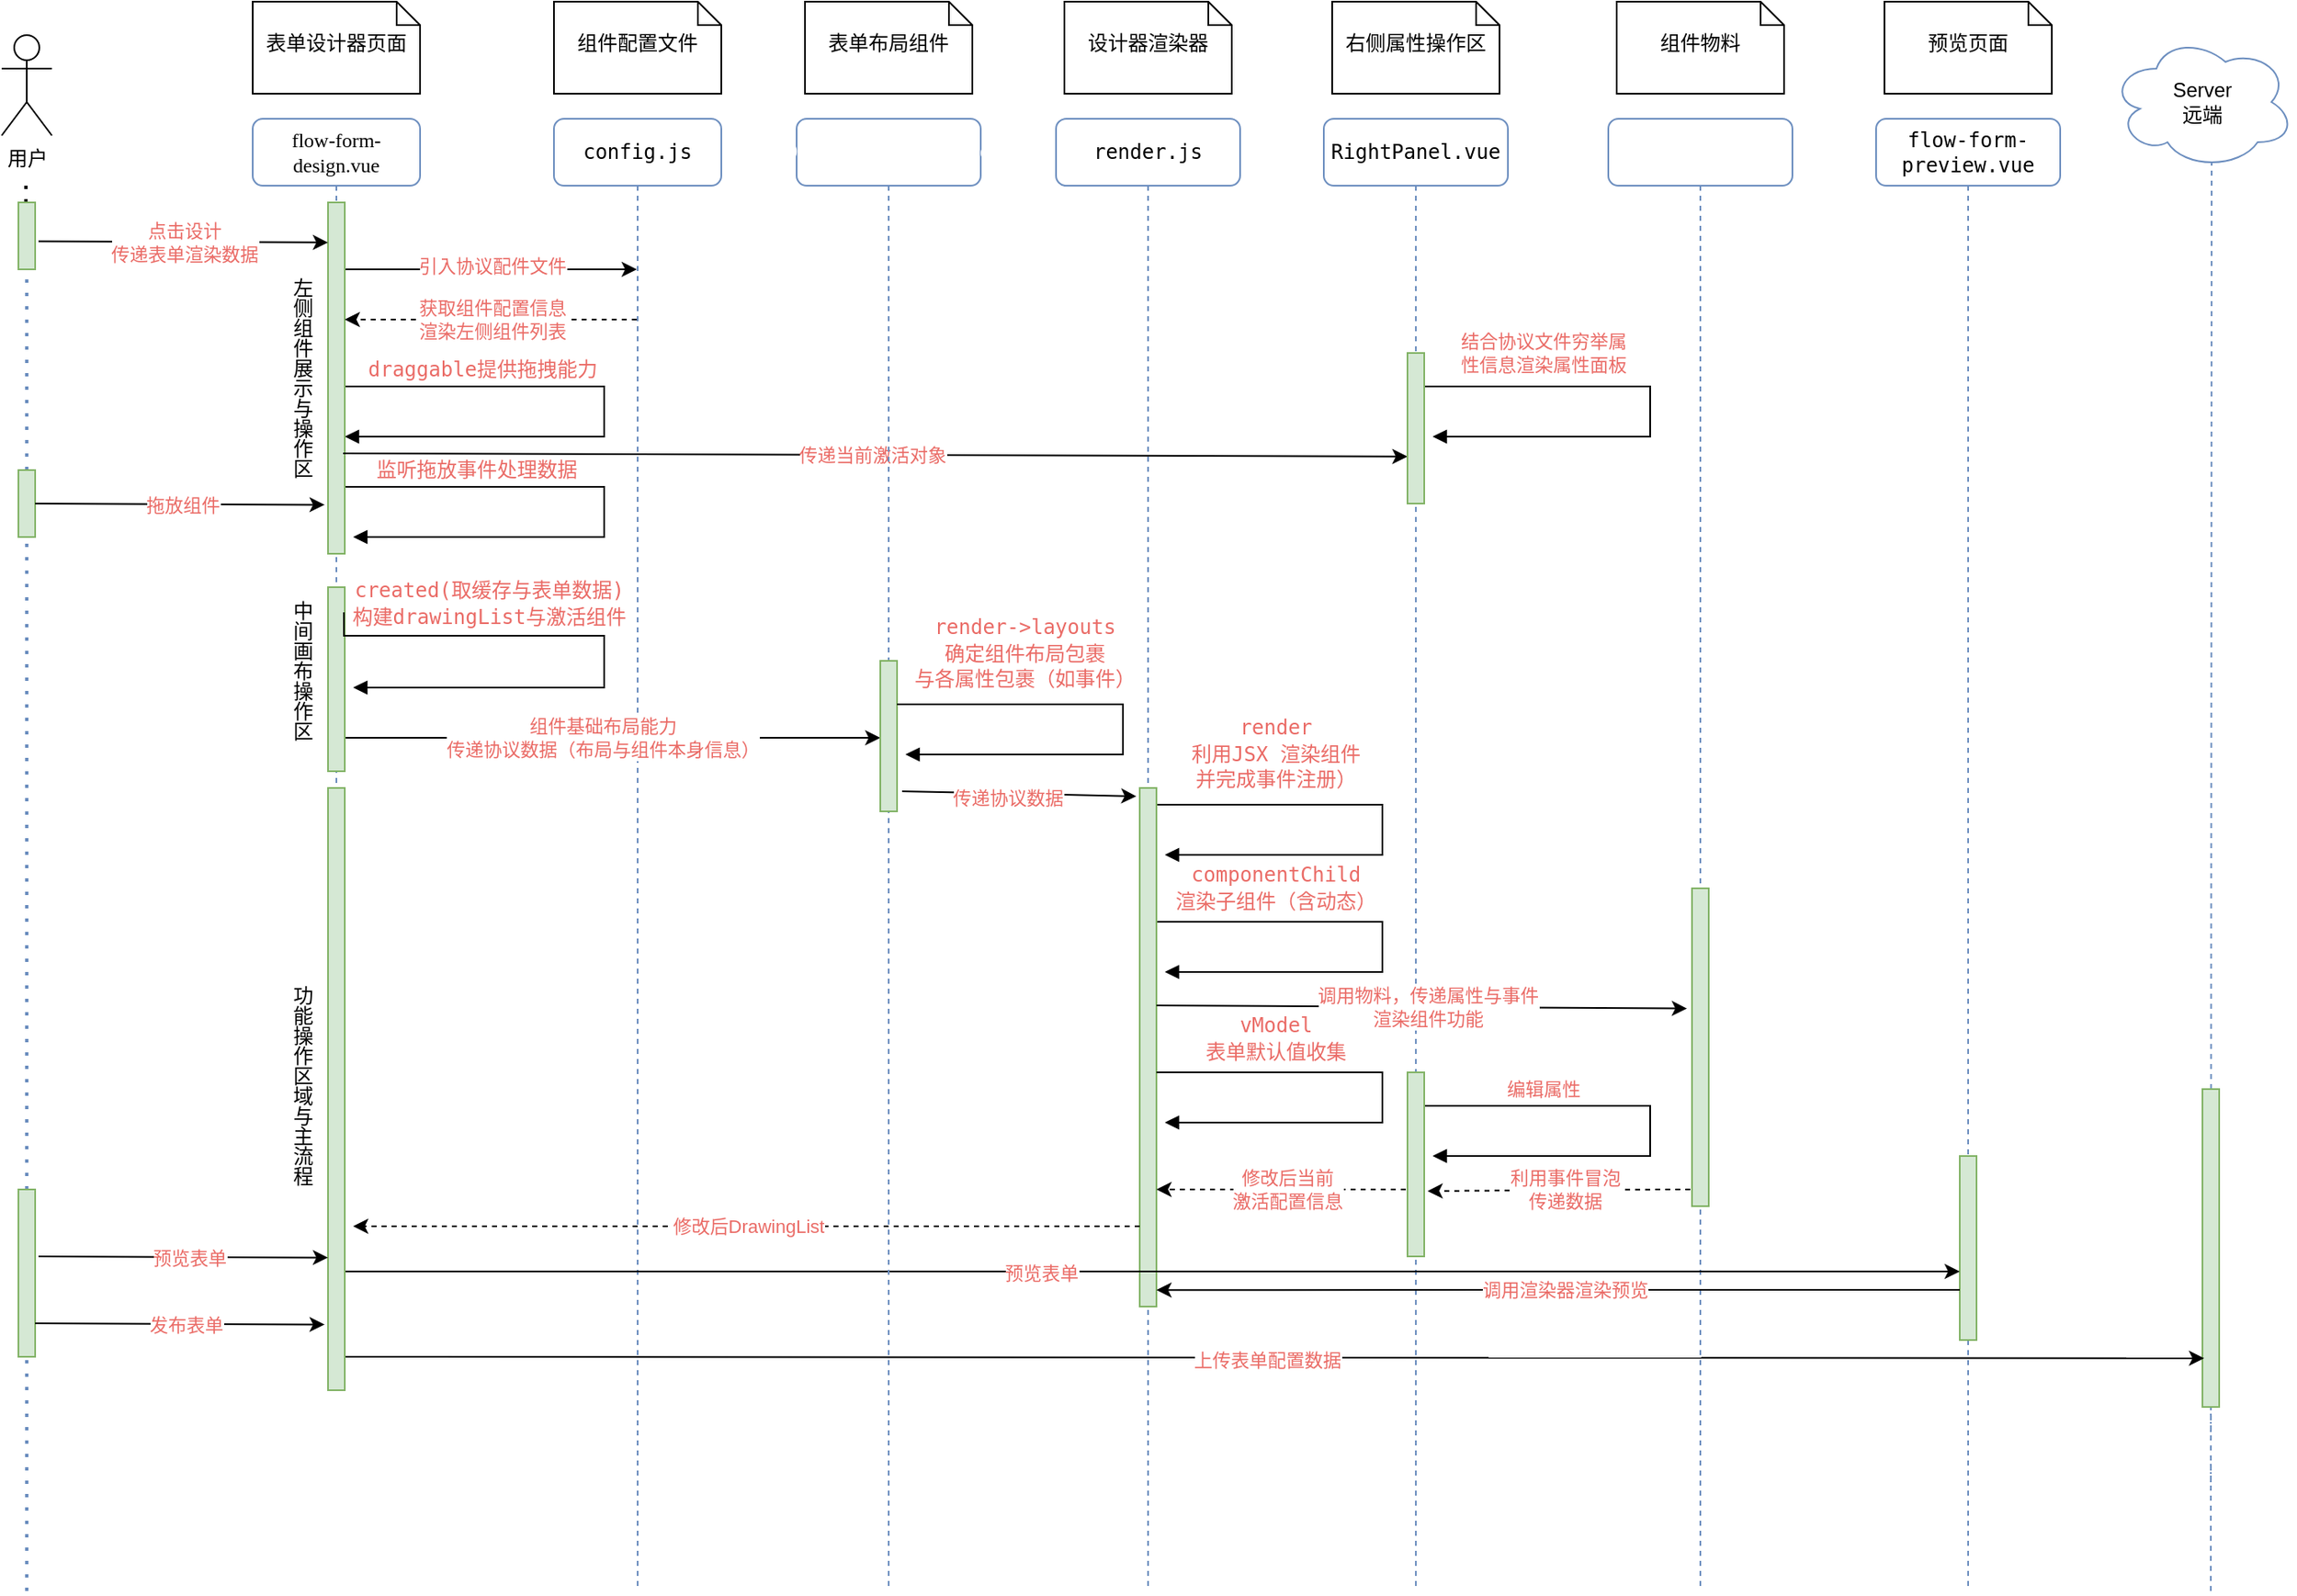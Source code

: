 <mxfile>
    <diagram name="Page-1" id="13e1069c-82ec-6db2-03f1-153e76fe0fe0">
        <mxGraphModel dx="1386" dy="779" grid="1" gridSize="10" guides="1" tooltips="1" connect="1" arrows="1" fold="1" page="1" pageScale="1" pageWidth="1654" pageHeight="1169" background="none" math="0" shadow="0">
            <root>
                <mxCell id="0"/>
                <mxCell id="1" parent="0"/>
                <mxCell id="7baba1c4bc27f4b0-7" value="&lt;div style=&quot;&quot;&gt;&lt;pre style=&quot;font-family: &amp;quot;JetBrains Mono&amp;quot;, monospace; font-size: 9pt;&quot;&gt;config.js&lt;/pre&gt;&lt;/div&gt;" style="shape=umlLifeline;perimeter=lifelinePerimeter;whiteSpace=wrap;html=1;container=1;collapsible=0;recursiveResize=0;outlineConnect=0;rounded=1;shadow=0;comic=0;labelBackgroundColor=none;strokeWidth=1;fontFamily=Verdana;fontSize=12;align=center;fillColor=none;strokeColor=#6c8ebf;" parent="1" vertex="1">
                    <mxGeometry x="370" y="90" width="100" height="880" as="geometry"/>
                </mxCell>
                <mxCell id="tqNOfx7QRfpM2aNYSk3j-16" value="" style="endArrow=classic;html=1;rounded=0;" parent="7baba1c4bc27f4b0-7" target="7baba1c4bc27f4b0-7" edge="1">
                    <mxGeometry relative="1" as="geometry">
                        <mxPoint x="-125" y="90" as="sourcePoint"/>
                        <mxPoint x="49" y="93" as="targetPoint"/>
                    </mxGeometry>
                </mxCell>
                <mxCell id="tqNOfx7QRfpM2aNYSk3j-17" value="Label" style="edgeLabel;resizable=0;html=1;;align=center;verticalAlign=middle;" parent="tqNOfx7QRfpM2aNYSk3j-16" connectable="0" vertex="1">
                    <mxGeometry relative="1" as="geometry"/>
                </mxCell>
                <mxCell id="tqNOfx7QRfpM2aNYSk3j-18" value="引入协议配件文件" style="edgeLabel;html=1;align=center;verticalAlign=middle;resizable=0;points=[];fontColor=#EA6B66;" parent="tqNOfx7QRfpM2aNYSk3j-16" vertex="1" connectable="0">
                    <mxGeometry x="0.014" y="-6" relative="1" as="geometry">
                        <mxPoint x="-1" y="-8" as="offset"/>
                    </mxGeometry>
                </mxCell>
                <mxCell id="tqNOfx7QRfpM2aNYSk3j-58" value="" style="endArrow=classic;html=1;rounded=0;" parent="7baba1c4bc27f4b0-7" edge="1">
                    <mxGeometry relative="1" as="geometry">
                        <mxPoint x="-130" y="370" as="sourcePoint"/>
                        <mxPoint x="195" y="370" as="targetPoint"/>
                    </mxGeometry>
                </mxCell>
                <mxCell id="tqNOfx7QRfpM2aNYSk3j-59" value="Label" style="edgeLabel;resizable=0;html=1;;align=center;verticalAlign=middle;" parent="tqNOfx7QRfpM2aNYSk3j-58" connectable="0" vertex="1">
                    <mxGeometry relative="1" as="geometry"/>
                </mxCell>
                <mxCell id="tqNOfx7QRfpM2aNYSk3j-60" value="Text" style="edgeLabel;html=1;align=center;verticalAlign=middle;resizable=0;points=[];" parent="tqNOfx7QRfpM2aNYSk3j-58" vertex="1" connectable="0">
                    <mxGeometry x="-0.002" y="-1" relative="1" as="geometry">
                        <mxPoint as="offset"/>
                    </mxGeometry>
                </mxCell>
                <mxCell id="tqNOfx7QRfpM2aNYSk3j-61" value="组件基础布局能力&lt;div&gt;传递协议数据（布局与组件本身信息）&lt;/div&gt;" style="edgeLabel;html=1;align=center;verticalAlign=middle;resizable=0;points=[];fontColor=#EA6B66;" parent="tqNOfx7QRfpM2aNYSk3j-58" vertex="1" connectable="0">
                    <mxGeometry x="-0.026" relative="1" as="geometry">
                        <mxPoint as="offset"/>
                    </mxGeometry>
                </mxCell>
                <mxCell id="tqNOfx7QRfpM2aNYSk3j-23" value="&lt;div style=&quot;&quot;&gt;&lt;pre style=&quot;font-family:'JetBrains Mono',monospace;font-size:9.0pt;&quot;&gt;&lt;font color=&quot;#ea6b66&quot;&gt;监听拖放事件处理数据&lt;/font&gt;&lt;/pre&gt;&lt;/div&gt;" style="html=1;align=left;spacingLeft=2;endArrow=block;rounded=0;edgeStyle=orthogonalEdgeStyle;curved=0;rounded=0;fontColor=default;labelBackgroundColor=none;" parent="7baba1c4bc27f4b0-7" edge="1">
                    <mxGeometry x="-0.909" y="10" relative="1" as="geometry">
                        <mxPoint x="-125" y="220" as="sourcePoint"/>
                        <Array as="points">
                            <mxPoint x="30" y="220"/>
                            <mxPoint x="30" y="250"/>
                        </Array>
                        <mxPoint x="-120" y="250" as="targetPoint"/>
                        <mxPoint as="offset"/>
                    </mxGeometry>
                </mxCell>
                <mxCell id="tqNOfx7QRfpM2aNYSk3j-63" value="&lt;div style=&quot;&quot;&gt;&lt;pre style=&quot;font-family:'JetBrains Mono',monospace;font-size:9.0pt;&quot;&gt;&lt;span style=&quot;&quot;&gt;&lt;font color=&quot;#ea6b66&quot;&gt;draggable提供拖拽能力&lt;/font&gt;&lt;/span&gt;&lt;/pre&gt;&lt;/div&gt;" style="html=1;align=left;spacingLeft=2;endArrow=block;rounded=0;edgeStyle=orthogonalEdgeStyle;curved=0;rounded=0;fontColor=default;labelBackgroundColor=none;" parent="7baba1c4bc27f4b0-7" edge="1">
                    <mxGeometry x="-0.913" y="10" relative="1" as="geometry">
                        <mxPoint x="-130" y="160" as="sourcePoint"/>
                        <Array as="points">
                            <mxPoint x="30" y="160"/>
                            <mxPoint x="30" y="190"/>
                        </Array>
                        <mxPoint x="-125" y="190" as="targetPoint"/>
                        <mxPoint as="offset"/>
                    </mxGeometry>
                </mxCell>
                <mxCell id="7baba1c4bc27f4b0-8" value="flow-form-design.vue" style="shape=umlLifeline;perimeter=lifelinePerimeter;whiteSpace=wrap;html=1;container=1;collapsible=0;recursiveResize=0;outlineConnect=0;rounded=1;shadow=0;comic=0;labelBackgroundColor=none;strokeWidth=1;fontFamily=Verdana;fontSize=12;align=center;fillColor=none;strokeColor=#6c8ebf;" parent="1" vertex="1">
                    <mxGeometry x="190" y="90" width="100" height="760" as="geometry"/>
                </mxCell>
                <mxCell id="7baba1c4bc27f4b0-9" value="" style="html=1;points=[];perimeter=orthogonalPerimeter;rounded=0;shadow=0;comic=0;labelBackgroundColor=none;strokeWidth=1;fontFamily=Verdana;fontSize=12;align=center;fillColor=#d5e8d4;strokeColor=#82b366;" parent="7baba1c4bc27f4b0-8" vertex="1">
                    <mxGeometry x="45" y="50" width="10" height="210" as="geometry"/>
                </mxCell>
                <mxCell id="tqNOfx7QRfpM2aNYSk3j-13" value="" style="endArrow=classic;html=1;rounded=0;entryX=0;entryY=0.114;entryDx=0;entryDy=0;entryPerimeter=0;exitX=1.1;exitY=0.34;exitDx=0;exitDy=0;exitPerimeter=0;" parent="7baba1c4bc27f4b0-8" target="7baba1c4bc27f4b0-9" edge="1">
                    <mxGeometry relative="1" as="geometry">
                        <mxPoint x="-128" y="73.27" as="sourcePoint"/>
                        <mxPoint x="45" y="76.73" as="targetPoint"/>
                    </mxGeometry>
                </mxCell>
                <mxCell id="tqNOfx7QRfpM2aNYSk3j-14" value="Label" style="edgeLabel;resizable=0;html=1;;align=center;verticalAlign=middle;" parent="tqNOfx7QRfpM2aNYSk3j-13" connectable="0" vertex="1">
                    <mxGeometry relative="1" as="geometry"/>
                </mxCell>
                <mxCell id="tqNOfx7QRfpM2aNYSk3j-15" value="点击设计&lt;div&gt;传递表单渲染数据&lt;/div&gt;" style="edgeLabel;html=1;align=center;verticalAlign=middle;resizable=0;points=[];fontColor=#EA6B66;" parent="tqNOfx7QRfpM2aNYSk3j-13" vertex="1" connectable="0">
                    <mxGeometry x="0.014" y="-6" relative="1" as="geometry">
                        <mxPoint x="-1" y="-6" as="offset"/>
                    </mxGeometry>
                </mxCell>
                <mxCell id="tqNOfx7QRfpM2aNYSk3j-40" value="左侧组件展示与操作区" style="text;html=1;align=center;verticalAlign=middle;whiteSpace=wrap;rounded=0;textDirection=vertical-rl;" parent="7baba1c4bc27f4b0-8" vertex="1">
                    <mxGeometry x="10" y="85" width="35" height="140" as="geometry"/>
                </mxCell>
                <mxCell id="tqNOfx7QRfpM2aNYSk3j-42" value="" style="html=1;points=[];perimeter=orthogonalPerimeter;rounded=0;shadow=0;comic=0;labelBackgroundColor=none;strokeWidth=1;fontFamily=Verdana;fontSize=12;align=center;fillColor=#d5e8d4;strokeColor=#82b366;" parent="7baba1c4bc27f4b0-8" vertex="1">
                    <mxGeometry x="45" y="280" width="10" height="110" as="geometry"/>
                </mxCell>
                <mxCell id="tqNOfx7QRfpM2aNYSk3j-87" value="" style="html=1;points=[];perimeter=orthogonalPerimeter;rounded=0;shadow=0;comic=0;labelBackgroundColor=none;strokeWidth=1;fontFamily=Verdana;fontSize=12;align=center;fillColor=#d5e8d4;strokeColor=#82b366;" parent="7baba1c4bc27f4b0-8" vertex="1">
                    <mxGeometry x="45" y="400" width="10" height="360" as="geometry"/>
                </mxCell>
                <mxCell id="tqNOfx7QRfpM2aNYSk3j-88" value="中间画布操作区" style="text;html=1;align=center;verticalAlign=middle;whiteSpace=wrap;rounded=0;textDirection=vertical-rl;" parent="7baba1c4bc27f4b0-8" vertex="1">
                    <mxGeometry x="10" y="280" width="35" height="100" as="geometry"/>
                </mxCell>
                <mxCell id="tqNOfx7QRfpM2aNYSk3j-112" value="功能操作区域与主流程" style="text;html=1;align=center;verticalAlign=middle;whiteSpace=wrap;rounded=0;textDirection=vertical-rl;" parent="7baba1c4bc27f4b0-8" vertex="1">
                    <mxGeometry x="10" y="505" width="35" height="145" as="geometry"/>
                </mxCell>
                <mxCell id="tqNOfx7QRfpM2aNYSk3j-84" value="" style="endArrow=classic;html=1;rounded=0;entryX=0;entryY=0.114;entryDx=0;entryDy=0;entryPerimeter=0;exitX=1.1;exitY=0.34;exitDx=0;exitDy=0;exitPerimeter=0;" parent="7baba1c4bc27f4b0-8" edge="1">
                    <mxGeometry relative="1" as="geometry">
                        <mxPoint x="-128" y="680" as="sourcePoint"/>
                        <mxPoint x="45" y="680.73" as="targetPoint"/>
                    </mxGeometry>
                </mxCell>
                <mxCell id="tqNOfx7QRfpM2aNYSk3j-85" value="预览表单" style="edgeLabel;resizable=0;html=1;;align=center;verticalAlign=middle;fontColor=#EA6B66;" parent="tqNOfx7QRfpM2aNYSk3j-84" connectable="0" vertex="1">
                    <mxGeometry relative="1" as="geometry">
                        <mxPoint x="3" as="offset"/>
                    </mxGeometry>
                </mxCell>
                <mxCell id="7baba1c4bc27f4b0-40" value="表单设计器页面" style="shape=note;whiteSpace=wrap;html=1;size=14;verticalAlign=middle;align=center;spacingTop=-6;rounded=0;shadow=0;comic=0;labelBackgroundColor=none;strokeWidth=1;fontFamily=Verdana;fontSize=12" parent="1" vertex="1">
                    <mxGeometry x="190" y="20" width="100" height="55" as="geometry"/>
                </mxCell>
                <mxCell id="7baba1c4bc27f4b0-46" value="组件配置文件" style="shape=note;whiteSpace=wrap;html=1;size=14;verticalAlign=middle;align=center;spacingTop=-6;rounded=0;shadow=0;comic=0;labelBackgroundColor=none;strokeWidth=1;fontFamily=Verdana;fontSize=12" parent="1" vertex="1">
                    <mxGeometry x="370" y="20" width="100" height="55" as="geometry"/>
                </mxCell>
                <mxCell id="tqNOfx7QRfpM2aNYSk3j-2" value="用户" style="shape=umlActor;verticalLabelPosition=bottom;verticalAlign=top;html=1;outlineConnect=0;" parent="1" vertex="1">
                    <mxGeometry x="40" y="40" width="30" height="60" as="geometry"/>
                </mxCell>
                <mxCell id="tqNOfx7QRfpM2aNYSk3j-6" value="" style="endArrow=none;dashed=1;html=1;dashPattern=1 3;strokeWidth=2;rounded=0;" parent="1" source="tqNOfx7QRfpM2aNYSk3j-7" edge="1">
                    <mxGeometry width="50" height="50" relative="1" as="geometry">
                        <mxPoint x="54.5" y="670" as="sourcePoint"/>
                        <mxPoint x="54.5" y="130" as="targetPoint"/>
                    </mxGeometry>
                </mxCell>
                <mxCell id="tqNOfx7QRfpM2aNYSk3j-8" value="" style="endArrow=none;dashed=1;html=1;dashPattern=1 3;strokeWidth=2;rounded=0;fillColor=#dae8fc;strokeColor=#6c8ebf;" parent="1" source="tqNOfx7QRfpM2aNYSk3j-76" target="tqNOfx7QRfpM2aNYSk3j-7" edge="1">
                    <mxGeometry width="50" height="50" relative="1" as="geometry">
                        <mxPoint x="54.5" y="670" as="sourcePoint"/>
                        <mxPoint x="54.5" y="130" as="targetPoint"/>
                    </mxGeometry>
                </mxCell>
                <mxCell id="tqNOfx7QRfpM2aNYSk3j-7" value="" style="html=1;points=[];perimeter=orthogonalPerimeter;rounded=0;shadow=0;comic=0;labelBackgroundColor=none;strokeWidth=1;fontFamily=Verdana;fontSize=12;align=center;fillColor=#d5e8d4;strokeColor=#82b366;" parent="1" vertex="1">
                    <mxGeometry x="50" y="140" width="10" height="40" as="geometry"/>
                </mxCell>
                <mxCell id="tqNOfx7QRfpM2aNYSk3j-21" value="&lt;font color=&quot;#ea6b66&quot;&gt;获取组件配置信息&lt;/font&gt;&lt;div&gt;&lt;font color=&quot;#ea6b66&quot;&gt;渲染左侧组件列表&lt;/font&gt;&lt;/div&gt;" style="endArrow=classic;dashed=1;html=1;rounded=0;endFill=1;" parent="1" source="7baba1c4bc27f4b0-7" target="7baba1c4bc27f4b0-9" edge="1">
                    <mxGeometry x="-0.003" width="160" relative="1" as="geometry">
                        <mxPoint x="410" y="260" as="sourcePoint"/>
                        <mxPoint x="250" y="260" as="targetPoint"/>
                        <Array as="points">
                            <mxPoint x="400" y="210"/>
                        </Array>
                        <mxPoint as="offset"/>
                    </mxGeometry>
                </mxCell>
                <mxCell id="tqNOfx7QRfpM2aNYSk3j-43" value="&lt;div style=&quot;line-height: 30%;&quot;&gt;&lt;pre style=&quot;font-family: &amp;quot;JetBrains Mono&amp;quot;, monospace; font-size: 9pt; line-height: 30%;&quot;&gt;created(取缓存与表单数据)&lt;/pre&gt;&lt;pre style=&quot;font-family: &amp;quot;JetBrains Mono&amp;quot;, monospace; font-size: 9pt; line-height: 30%;&quot;&gt;构建drawingList与激活组件&lt;/pre&gt;&lt;/div&gt;" style="html=1;align=center;spacingLeft=2;endArrow=block;rounded=0;edgeStyle=orthogonalEdgeStyle;curved=0;rounded=0;fontColor=#EA6B66;labelBackgroundColor=none;exitX=0.948;exitY=0.136;exitDx=0;exitDy=0;exitPerimeter=0;" parent="1" source="tqNOfx7QRfpM2aNYSk3j-42" edge="1">
                    <mxGeometry x="-0.432" y="19" relative="1" as="geometry">
                        <mxPoint x="250" y="399" as="sourcePoint"/>
                        <Array as="points">
                            <mxPoint x="400" y="399"/>
                            <mxPoint x="400" y="430"/>
                        </Array>
                        <mxPoint x="250" y="430" as="targetPoint"/>
                        <mxPoint as="offset"/>
                    </mxGeometry>
                </mxCell>
                <mxCell id="tqNOfx7QRfpM2aNYSk3j-68" value="" style="endArrow=classic;html=1;rounded=0;entryX=-0.2;entryY=0.016;entryDx=0;entryDy=0;entryPerimeter=0;" parent="1" target="tqNOfx7QRfpM2aNYSk3j-48" edge="1">
                    <mxGeometry relative="1" as="geometry">
                        <mxPoint x="578" y="492" as="sourcePoint"/>
                        <mxPoint x="710" y="496" as="targetPoint"/>
                    </mxGeometry>
                </mxCell>
                <mxCell id="tqNOfx7QRfpM2aNYSk3j-70" value="T" style="edgeLabel;html=1;align=center;verticalAlign=middle;resizable=0;points=[];" parent="tqNOfx7QRfpM2aNYSk3j-68" vertex="1" connectable="0">
                    <mxGeometry x="-0.127" y="-3" relative="1" as="geometry">
                        <mxPoint as="offset"/>
                    </mxGeometry>
                </mxCell>
                <mxCell id="tqNOfx7QRfpM2aNYSk3j-71" value="传递协议数据" style="edgeLabel;html=1;align=center;verticalAlign=middle;resizable=0;points=[];fontColor=#EA6B66;" parent="tqNOfx7QRfpM2aNYSk3j-68" vertex="1" connectable="0">
                    <mxGeometry x="-0.099" y="-2" relative="1" as="geometry">
                        <mxPoint as="offset"/>
                    </mxGeometry>
                </mxCell>
                <mxCell id="tqNOfx7QRfpM2aNYSk3j-73" value="&lt;div style=&quot;line-height: 30%;&quot;&gt;&lt;pre style=&quot;font-family: &amp;quot;JetBrains Mono&amp;quot;, monospace; font-size: 9pt; line-height: 30%;&quot;&gt;&lt;font color=&quot;#ea6b66&quot;&gt;render&lt;/font&gt;&lt;/pre&gt;&lt;pre style=&quot;font-family: &amp;quot;JetBrains Mono&amp;quot;, monospace; font-size: 9pt; line-height: 30%;&quot;&gt;&lt;font color=&quot;#ea6b66&quot;&gt;利用JSX 渲染组件&lt;/font&gt;&lt;/pre&gt;&lt;pre style=&quot;font-family: &amp;quot;JetBrains Mono&amp;quot;, monospace; font-size: 9pt; line-height: 30%;&quot;&gt;&lt;font color=&quot;#ea6b66&quot;&gt;并完成事件注册）&lt;/font&gt;&lt;/pre&gt;&lt;/div&gt;" style="html=1;align=center;spacingLeft=2;endArrow=block;rounded=0;edgeStyle=orthogonalEdgeStyle;curved=0;rounded=0;fontColor=default;labelBackgroundColor=none;" parent="1" edge="1">
                    <mxGeometry x="-0.525" y="30" relative="1" as="geometry">
                        <mxPoint x="730" y="500" as="sourcePoint"/>
                        <Array as="points">
                            <mxPoint x="865" y="500"/>
                            <mxPoint x="865" y="530"/>
                        </Array>
                        <mxPoint x="735" y="530" as="targetPoint"/>
                        <mxPoint as="offset"/>
                    </mxGeometry>
                </mxCell>
                <mxCell id="tqNOfx7QRfpM2aNYSk3j-74" value="&lt;div style=&quot;line-height: 30%;&quot;&gt;&lt;pre style=&quot;font-family: &amp;quot;JetBrains Mono&amp;quot;, monospace; font-size: 9pt; line-height: 30%;&quot;&gt;&lt;font color=&quot;#ea6b66&quot;&gt;componentChild&lt;/font&gt;&lt;/pre&gt;&lt;pre style=&quot;font-family: &amp;quot;JetBrains Mono&amp;quot;, monospace; font-size: 9pt; line-height: 30%;&quot;&gt;&lt;font color=&quot;#ea6b66&quot;&gt;渲染子组件（含动态）&lt;/font&gt;&lt;/pre&gt;&lt;/div&gt;" style="html=1;align=center;spacingLeft=2;endArrow=block;rounded=0;edgeStyle=orthogonalEdgeStyle;curved=0;rounded=0;fontColor=default;labelBackgroundColor=none;" parent="1" edge="1">
                    <mxGeometry x="-0.525" y="20" relative="1" as="geometry">
                        <mxPoint x="730" y="570" as="sourcePoint"/>
                        <Array as="points">
                            <mxPoint x="865" y="570"/>
                            <mxPoint x="865" y="600"/>
                        </Array>
                        <mxPoint x="735" y="600" as="targetPoint"/>
                        <mxPoint as="offset"/>
                    </mxGeometry>
                </mxCell>
                <mxCell id="tqNOfx7QRfpM2aNYSk3j-77" value="" style="endArrow=none;dashed=1;html=1;dashPattern=1 3;strokeWidth=2;rounded=0;fillColor=#dae8fc;strokeColor=#6c8ebf;" parent="1" target="tqNOfx7QRfpM2aNYSk3j-76" edge="1">
                    <mxGeometry width="50" height="50" relative="1" as="geometry">
                        <mxPoint x="55" y="970" as="sourcePoint"/>
                        <mxPoint x="55" y="180" as="targetPoint"/>
                    </mxGeometry>
                </mxCell>
                <mxCell id="tqNOfx7QRfpM2aNYSk3j-76" value="" style="html=1;points=[];perimeter=orthogonalPerimeter;rounded=0;shadow=0;comic=0;labelBackgroundColor=none;strokeWidth=1;fontFamily=Verdana;fontSize=12;align=center;fillColor=#d5e8d4;strokeColor=#82b366;" parent="1" vertex="1">
                    <mxGeometry x="50" y="300" width="10" height="40" as="geometry"/>
                </mxCell>
                <mxCell id="tqNOfx7QRfpM2aNYSk3j-78" value="" style="endArrow=classic;html=1;rounded=0;entryX=0;entryY=0.114;entryDx=0;entryDy=0;entryPerimeter=0;exitX=1.1;exitY=0.34;exitDx=0;exitDy=0;exitPerimeter=0;" parent="1" edge="1">
                    <mxGeometry relative="1" as="geometry">
                        <mxPoint x="60" y="320" as="sourcePoint"/>
                        <mxPoint x="233" y="320.73" as="targetPoint"/>
                    </mxGeometry>
                </mxCell>
                <mxCell id="tqNOfx7QRfpM2aNYSk3j-79" value="Label" style="edgeLabel;resizable=0;html=1;;align=center;verticalAlign=middle;" parent="tqNOfx7QRfpM2aNYSk3j-78" connectable="0" vertex="1">
                    <mxGeometry relative="1" as="geometry"/>
                </mxCell>
                <mxCell id="tqNOfx7QRfpM2aNYSk3j-82" value="拖放组件" style="edgeLabel;html=1;align=center;verticalAlign=middle;resizable=0;points=[];fontColor=#EA6B66;" parent="tqNOfx7QRfpM2aNYSk3j-78" vertex="1" connectable="0">
                    <mxGeometry x="0.018" y="-3" relative="1" as="geometry">
                        <mxPoint y="-3" as="offset"/>
                    </mxGeometry>
                </mxCell>
                <mxCell id="tqNOfx7QRfpM2aNYSk3j-83" value="" style="html=1;points=[];perimeter=orthogonalPerimeter;rounded=0;shadow=0;comic=0;labelBackgroundColor=none;strokeWidth=1;fontFamily=Verdana;fontSize=12;align=center;fillColor=#d5e8d4;strokeColor=#82b366;" parent="1" vertex="1">
                    <mxGeometry x="50" y="730" width="10" height="100" as="geometry"/>
                </mxCell>
                <mxCell id="tqNOfx7QRfpM2aNYSk3j-90" value="&lt;div style=&quot;&quot;&gt;&lt;pre style=&quot;font-family: &amp;quot;JetBrains Mono&amp;quot;, monospace; font-size: 9pt;&quot;&gt;RightPanel.vue&lt;/pre&gt;&lt;/div&gt;" style="shape=umlLifeline;perimeter=lifelinePerimeter;whiteSpace=wrap;html=1;container=0;collapsible=0;recursiveResize=0;outlineConnect=0;rounded=1;shadow=0;comic=0;labelBackgroundColor=none;strokeWidth=1;fontFamily=Verdana;fontSize=12;align=center;fillColor=none;strokeColor=#6c8ebf;" parent="1" vertex="1">
                    <mxGeometry x="830" y="90" width="110" height="880" as="geometry"/>
                </mxCell>
                <mxCell id="tqNOfx7QRfpM2aNYSk3j-92" value="右侧属性操作区" style="shape=note;whiteSpace=wrap;html=1;size=14;verticalAlign=middle;align=center;spacingTop=-6;rounded=0;shadow=0;comic=0;labelBackgroundColor=none;strokeWidth=1;fontFamily=Verdana;fontSize=12" parent="1" vertex="1">
                    <mxGeometry x="835" y="20" width="100" height="55" as="geometry"/>
                </mxCell>
                <mxCell id="tqNOfx7QRfpM2aNYSk3j-98" value="" style="endArrow=classic;html=1;rounded=0;entryX=0;entryY=0.652;entryDx=0;entryDy=0;entryPerimeter=0;exitX=0.9;exitY=0.714;exitDx=0;exitDy=0;exitPerimeter=0;" parent="1" source="7baba1c4bc27f4b0-9" edge="1">
                    <mxGeometry relative="1" as="geometry">
                        <mxPoint x="250" y="290" as="sourcePoint"/>
                        <mxPoint x="880" y="291.92" as="targetPoint"/>
                    </mxGeometry>
                </mxCell>
                <mxCell id="tqNOfx7QRfpM2aNYSk3j-99" value="Label" style="edgeLabel;resizable=0;html=1;;align=center;verticalAlign=middle;" parent="tqNOfx7QRfpM2aNYSk3j-98" connectable="0" vertex="1">
                    <mxGeometry relative="1" as="geometry"/>
                </mxCell>
                <mxCell id="tqNOfx7QRfpM2aNYSk3j-103" value="传递当前激活对象" style="edgeLabel;html=1;align=center;verticalAlign=middle;resizable=0;points=[];fontColor=#EA6B66;" parent="tqNOfx7QRfpM2aNYSk3j-98" vertex="1" connectable="0">
                    <mxGeometry x="-0.001" y="-4" relative="1" as="geometry">
                        <mxPoint x="-2" y="-4" as="offset"/>
                    </mxGeometry>
                </mxCell>
                <mxCell id="tqNOfx7QRfpM2aNYSk3j-104" value="&lt;font color=&quot;#ea6b66&quot;&gt;结合协议文件穷举属&lt;/font&gt;&lt;div&gt;&lt;font color=&quot;#ea6b66&quot;&gt;性信息渲染属性面板&lt;/font&gt;&lt;/div&gt;" style="html=1;align=center;spacingLeft=2;endArrow=block;rounded=0;edgeStyle=orthogonalEdgeStyle;curved=0;rounded=0;fontColor=default;labelBackgroundColor=none;" parent="1" edge="1">
                    <mxGeometry x="-0.525" y="20" relative="1" as="geometry">
                        <mxPoint x="890" y="250" as="sourcePoint"/>
                        <Array as="points">
                            <mxPoint x="1025" y="250"/>
                            <mxPoint x="1025" y="280"/>
                        </Array>
                        <mxPoint x="895" y="280" as="targetPoint"/>
                        <mxPoint as="offset"/>
                    </mxGeometry>
                </mxCell>
                <mxCell id="tqNOfx7QRfpM2aNYSk3j-47" value="&lt;div style=&quot;&quot;&gt;&lt;pre style=&quot;font-family: &amp;quot;JetBrains Mono&amp;quot;, monospace; font-size: 9pt;&quot;&gt;render.js&lt;/pre&gt;&lt;/div&gt;" style="shape=umlLifeline;perimeter=lifelinePerimeter;whiteSpace=wrap;html=1;container=0;collapsible=0;recursiveResize=0;outlineConnect=0;rounded=1;shadow=0;comic=0;labelBackgroundColor=none;strokeWidth=1;fontFamily=Verdana;fontSize=12;align=center;fillColor=none;strokeColor=#6c8ebf;" parent="1" vertex="1">
                    <mxGeometry x="670" y="90" width="110" height="880" as="geometry"/>
                </mxCell>
                <mxCell id="tqNOfx7QRfpM2aNYSk3j-49" value="设计器渲染器" style="shape=note;whiteSpace=wrap;html=1;size=14;verticalAlign=middle;align=center;spacingTop=-6;rounded=0;shadow=0;comic=0;labelBackgroundColor=none;strokeWidth=1;fontFamily=Verdana;fontSize=12" parent="1" vertex="1">
                    <mxGeometry x="675" y="20" width="100" height="55" as="geometry"/>
                </mxCell>
                <mxCell id="tqNOfx7QRfpM2aNYSk3j-48" value="" style="html=1;points=[];perimeter=orthogonalPerimeter;rounded=0;shadow=0;comic=0;labelBackgroundColor=none;strokeWidth=1;fontFamily=Verdana;fontSize=12;align=center;fillColor=#d5e8d4;strokeColor=#82b366;" parent="1" vertex="1">
                    <mxGeometry x="720" y="490" width="10" height="310" as="geometry"/>
                </mxCell>
                <mxCell id="tqNOfx7QRfpM2aNYSk3j-109" value="&lt;font color=&quot;#ea6b66&quot;&gt;编辑属性&lt;/font&gt;" style="html=1;align=center;spacingLeft=2;endArrow=block;rounded=0;edgeStyle=orthogonalEdgeStyle;curved=0;rounded=0;fontColor=default;labelBackgroundColor=none;" parent="1" edge="1">
                    <mxGeometry x="-0.525" y="10" relative="1" as="geometry">
                        <mxPoint x="890" y="680" as="sourcePoint"/>
                        <Array as="points">
                            <mxPoint x="1025" y="680"/>
                            <mxPoint x="1025" y="710"/>
                        </Array>
                        <mxPoint x="895" y="710" as="targetPoint"/>
                        <mxPoint as="offset"/>
                    </mxGeometry>
                </mxCell>
                <mxCell id="tqNOfx7QRfpM2aNYSk3j-111" value="修改后DrawingList" style="endArrow=classic;dashed=1;html=1;rounded=0;endFill=1;fontColor=#EA6B66;" parent="1" edge="1">
                    <mxGeometry x="-0.003" width="160" relative="1" as="geometry">
                        <mxPoint x="720" y="752" as="sourcePoint"/>
                        <mxPoint x="250" y="752" as="targetPoint"/>
                        <Array as="points">
                            <mxPoint x="700" y="752"/>
                        </Array>
                        <mxPoint as="offset"/>
                    </mxGeometry>
                </mxCell>
                <mxCell id="tqNOfx7QRfpM2aNYSk3j-113" value="&lt;div style=&quot;&quot;&gt;&lt;pre style=&quot;font-family: &amp;quot;JetBrains Mono&amp;quot;, monospace; font-size: 9pt;&quot;&gt;&lt;font color=&quot;#ffffff&quot;&gt;FrormExt目录&lt;/font&gt;&lt;/pre&gt;&lt;/div&gt;" style="shape=umlLifeline;perimeter=lifelinePerimeter;whiteSpace=wrap;html=1;container=1;collapsible=0;recursiveResize=0;outlineConnect=0;rounded=1;shadow=0;comic=0;labelBackgroundColor=none;strokeWidth=1;fontFamily=Verdana;fontSize=12;align=center;fillColor=none;strokeColor=#6c8ebf;fontColor=#EA6B66;" parent="1" vertex="1">
                    <mxGeometry x="1000" y="90" width="110" height="880" as="geometry"/>
                </mxCell>
                <mxCell id="tqNOfx7QRfpM2aNYSk3j-116" value="&lt;font color=&quot;#ea6b66&quot;&gt;利用事件冒泡&lt;/font&gt;&lt;div&gt;&lt;font color=&quot;#ea6b66&quot;&gt;传递数据&lt;/font&gt;&lt;/div&gt;" style="endArrow=classic;dashed=1;html=1;rounded=0;endFill=1;entryX=1.2;entryY=0.645;entryDx=0;entryDy=0;entryPerimeter=0;" parent="tqNOfx7QRfpM2aNYSk3j-113" target="tqNOfx7QRfpM2aNYSk3j-108" edge="1">
                    <mxGeometry x="-0.006" width="160" relative="1" as="geometry">
                        <mxPoint x="55" y="640" as="sourcePoint"/>
                        <mxPoint x="-120" y="640" as="targetPoint"/>
                        <Array as="points">
                            <mxPoint x="35" y="640"/>
                        </Array>
                        <mxPoint as="offset"/>
                    </mxGeometry>
                </mxCell>
                <mxCell id="tqNOfx7QRfpM2aNYSk3j-117" value="" style="html=1;points=[];perimeter=orthogonalPerimeter;rounded=0;shadow=0;comic=0;labelBackgroundColor=none;strokeWidth=1;fontFamily=Verdana;fontSize=12;align=center;fillColor=#d5e8d4;strokeColor=#82b366;" parent="tqNOfx7QRfpM2aNYSk3j-113" vertex="1">
                    <mxGeometry x="50" y="460" width="10" height="190" as="geometry"/>
                </mxCell>
                <mxCell id="tqNOfx7QRfpM2aNYSk3j-118" value="组件物料" style="shape=note;whiteSpace=wrap;html=1;size=14;verticalAlign=middle;align=center;spacingTop=-6;rounded=0;shadow=0;comic=0;labelBackgroundColor=none;strokeWidth=1;fontFamily=Verdana;fontSize=12" parent="1" vertex="1">
                    <mxGeometry x="1005" y="20" width="100" height="55" as="geometry"/>
                </mxCell>
                <mxCell id="tqNOfx7QRfpM2aNYSk3j-93" value="" style="html=1;points=[];perimeter=orthogonalPerimeter;rounded=0;shadow=0;comic=0;labelBackgroundColor=none;strokeWidth=1;fontFamily=Verdana;fontSize=12;align=center;fillColor=#d5e8d4;strokeColor=#82b366;" parent="1" vertex="1">
                    <mxGeometry x="880" y="230" width="10" height="90" as="geometry"/>
                </mxCell>
                <mxCell id="tqNOfx7QRfpM2aNYSk3j-107" value="&lt;font color=&quot;#ea6b66&quot;&gt;修改后当前&lt;/font&gt;&lt;div&gt;&lt;font color=&quot;#ea6b66&quot;&gt;激活配置信息&lt;/font&gt;&lt;/div&gt;" style="endArrow=classic;dashed=1;html=1;rounded=0;endFill=1;entryX=1;entryY=0.774;entryDx=0;entryDy=0;entryPerimeter=0;" parent="1" target="tqNOfx7QRfpM2aNYSk3j-48" edge="1">
                    <mxGeometry x="-0.003" width="160" relative="1" as="geometry">
                        <mxPoint x="885" y="730" as="sourcePoint"/>
                        <mxPoint x="710" y="730" as="targetPoint"/>
                        <Array as="points">
                            <mxPoint x="865" y="730"/>
                        </Array>
                        <mxPoint as="offset"/>
                    </mxGeometry>
                </mxCell>
                <mxCell id="tqNOfx7QRfpM2aNYSk3j-108" value="" style="html=1;points=[];perimeter=orthogonalPerimeter;rounded=0;shadow=0;comic=0;labelBackgroundColor=none;strokeWidth=1;fontFamily=Verdana;fontSize=12;align=center;fillColor=#d5e8d4;strokeColor=#82b366;" parent="1" vertex="1">
                    <mxGeometry x="880" y="660" width="10" height="110" as="geometry"/>
                </mxCell>
                <mxCell id="tqNOfx7QRfpM2aNYSk3j-75" value="&lt;div style=&quot;line-height: 30%;&quot;&gt;&lt;pre style=&quot;font-family: &amp;quot;JetBrains Mono&amp;quot;, monospace; font-size: 9pt; line-height: 30%;&quot;&gt;&lt;font color=&quot;#ea6b66&quot;&gt;vModel&lt;/font&gt;&lt;/pre&gt;&lt;pre style=&quot;font-family: &amp;quot;JetBrains Mono&amp;quot;, monospace; font-size: 9pt; line-height: 30%;&quot;&gt;&lt;font color=&quot;#ea6b66&quot;&gt;表单默认值收集&lt;/font&gt;&lt;/pre&gt;&lt;/div&gt;" style="html=1;align=center;spacingLeft=2;endArrow=block;rounded=0;edgeStyle=orthogonalEdgeStyle;curved=0;rounded=0;fontColor=default;labelBackgroundColor=none;" parent="1" edge="1">
                    <mxGeometry x="-0.525" y="20" relative="1" as="geometry">
                        <mxPoint x="730" y="660" as="sourcePoint"/>
                        <Array as="points">
                            <mxPoint x="865" y="660"/>
                            <mxPoint x="865" y="690"/>
                        </Array>
                        <mxPoint x="735" y="690" as="targetPoint"/>
                        <mxPoint as="offset"/>
                    </mxGeometry>
                </mxCell>
                <mxCell id="tqNOfx7QRfpM2aNYSk3j-120" value="" style="endArrow=classic;html=1;rounded=0;exitX=1.1;exitY=0.34;exitDx=0;exitDy=0;exitPerimeter=0;entryX=-0.3;entryY=0.378;entryDx=0;entryDy=0;entryPerimeter=0;" parent="1" target="tqNOfx7QRfpM2aNYSk3j-117" edge="1">
                    <mxGeometry relative="1" as="geometry">
                        <mxPoint x="730" y="620" as="sourcePoint"/>
                        <mxPoint x="1040" y="620" as="targetPoint"/>
                    </mxGeometry>
                </mxCell>
                <mxCell id="tqNOfx7QRfpM2aNYSk3j-121" value="Label" style="edgeLabel;resizable=0;html=1;;align=center;verticalAlign=middle;" parent="tqNOfx7QRfpM2aNYSk3j-120" connectable="0" vertex="1">
                    <mxGeometry relative="1" as="geometry"/>
                </mxCell>
                <mxCell id="tqNOfx7QRfpM2aNYSk3j-122" value="调用物料，传递属性与事件&lt;div&gt;渲染组件功能&lt;/div&gt;" style="edgeLabel;html=1;align=center;verticalAlign=middle;resizable=0;points=[];fontColor=#EA6B66;" parent="tqNOfx7QRfpM2aNYSk3j-120" vertex="1" connectable="0">
                    <mxGeometry x="0.018" y="-3" relative="1" as="geometry">
                        <mxPoint y="-3" as="offset"/>
                    </mxGeometry>
                </mxCell>
                <mxCell id="tqNOfx7QRfpM2aNYSk3j-130" value="Server&lt;div&gt;远端&lt;/div&gt;" style="ellipse;shape=cloud;whiteSpace=wrap;html=1;fillColor=none;strokeColor=#6c8ebf;" parent="1" vertex="1">
                    <mxGeometry x="1300" y="40" width="110" height="80" as="geometry"/>
                </mxCell>
                <mxCell id="tqNOfx7QRfpM2aNYSk3j-131" value="&lt;div style=&quot;line-height: 20%;&quot;&gt;&lt;pre style=&quot;font-family: &amp;quot;JetBrains Mono&amp;quot;, monospace; font-size: 9pt; line-height: 20%;&quot;&gt;flow-form-&lt;/pre&gt;&lt;pre style=&quot;font-family: &amp;quot;JetBrains Mono&amp;quot;, monospace; font-size: 9pt; line-height: 20%;&quot;&gt;preview.vue&lt;/pre&gt;&lt;/div&gt;" style="shape=umlLifeline;perimeter=lifelinePerimeter;whiteSpace=wrap;html=1;container=0;collapsible=0;recursiveResize=0;outlineConnect=0;rounded=1;shadow=0;comic=0;labelBackgroundColor=none;strokeWidth=1;fontFamily=Verdana;fontSize=12;align=center;fillColor=none;strokeColor=#6c8ebf;" parent="1" vertex="1">
                    <mxGeometry x="1160" y="90" width="110" height="880" as="geometry"/>
                </mxCell>
                <mxCell id="tqNOfx7QRfpM2aNYSk3j-134" value="预览页面" style="shape=note;whiteSpace=wrap;html=1;size=14;verticalAlign=middle;align=center;spacingTop=-6;rounded=0;shadow=0;comic=0;labelBackgroundColor=none;strokeWidth=1;fontFamily=Verdana;fontSize=12" parent="1" vertex="1">
                    <mxGeometry x="1165" y="20" width="100" height="55" as="geometry"/>
                </mxCell>
                <mxCell id="tqNOfx7QRfpM2aNYSk3j-133" value="" style="html=1;points=[];perimeter=orthogonalPerimeter;rounded=0;shadow=0;comic=0;labelBackgroundColor=none;strokeWidth=1;fontFamily=Verdana;fontSize=12;align=center;fillColor=#d5e8d4;strokeColor=#82b366;" parent="1" vertex="1">
                    <mxGeometry x="1210" y="710" width="10" height="110" as="geometry"/>
                </mxCell>
                <mxCell id="tqNOfx7QRfpM2aNYSk3j-138" value="" style="endArrow=none;dashed=1;html=1;strokeWidth=1;rounded=0;fillColor=#dae8fc;strokeColor=#6c8ebf;entryX=0.55;entryY=0.95;entryDx=0;entryDy=0;entryPerimeter=0;" parent="1" target="tqNOfx7QRfpM2aNYSk3j-130" edge="1">
                    <mxGeometry width="50" height="50" relative="1" as="geometry">
                        <mxPoint x="1360" y="970" as="sourcePoint"/>
                        <mxPoint x="1360" y="140" as="targetPoint"/>
                        <Array as="points"/>
                    </mxGeometry>
                </mxCell>
                <mxCell id="tqNOfx7QRfpM2aNYSk3j-140" value="" style="endArrow=classic;html=1;rounded=0;entryX=0;entryY=0.652;entryDx=0;entryDy=0;entryPerimeter=0;" parent="1" edge="1">
                    <mxGeometry relative="1" as="geometry">
                        <mxPoint x="1210" y="790" as="sourcePoint"/>
                        <mxPoint x="730" y="790.08" as="targetPoint"/>
                    </mxGeometry>
                </mxCell>
                <mxCell id="tqNOfx7QRfpM2aNYSk3j-141" value="Label" style="edgeLabel;resizable=0;html=1;;align=center;verticalAlign=middle;" parent="tqNOfx7QRfpM2aNYSk3j-140" connectable="0" vertex="1">
                    <mxGeometry relative="1" as="geometry"/>
                </mxCell>
                <mxCell id="tqNOfx7QRfpM2aNYSk3j-145" value="调用渲染器渲染预览" style="edgeLabel;html=1;align=center;verticalAlign=middle;resizable=0;points=[];fontColor=#EA6B66;" parent="tqNOfx7QRfpM2aNYSk3j-140" vertex="1" connectable="0">
                    <mxGeometry x="-0.017" y="3" relative="1" as="geometry">
                        <mxPoint y="-3" as="offset"/>
                    </mxGeometry>
                </mxCell>
                <mxCell id="tqNOfx7QRfpM2aNYSk3j-146" value="" style="endArrow=none;dashed=1;html=1;strokeWidth=1;rounded=0;dashPattern=1 4;fillColor=#dae8fc;strokeColor=#6c8ebf;" parent="1" target="tqNOfx7QRfpM2aNYSk3j-136" edge="1">
                    <mxGeometry width="50" height="50" relative="1" as="geometry">
                        <mxPoint x="1360" y="910" as="sourcePoint"/>
                        <mxPoint x="1360" y="140" as="targetPoint"/>
                        <Array as="points">
                            <mxPoint x="1360" y="700"/>
                        </Array>
                    </mxGeometry>
                </mxCell>
                <mxCell id="tqNOfx7QRfpM2aNYSk3j-136" value="" style="html=1;points=[];perimeter=orthogonalPerimeter;rounded=0;shadow=0;comic=0;labelBackgroundColor=none;strokeWidth=1;fontFamily=Verdana;fontSize=12;align=center;fillColor=#d5e8d4;strokeColor=#82b366;" parent="1" vertex="1">
                    <mxGeometry x="1355" y="670" width="10" height="190" as="geometry"/>
                </mxCell>
                <mxCell id="tqNOfx7QRfpM2aNYSk3j-148" value="" style="endArrow=classic;html=1;rounded=0;" parent="1" edge="1">
                    <mxGeometry relative="1" as="geometry">
                        <mxPoint x="245.5" y="779" as="sourcePoint"/>
                        <mxPoint x="1210" y="779" as="targetPoint"/>
                    </mxGeometry>
                </mxCell>
                <mxCell id="tqNOfx7QRfpM2aNYSk3j-149" value="预览表单" style="edgeLabel;resizable=0;html=1;;align=center;verticalAlign=middle;fontColor=#EA6B66;" parent="tqNOfx7QRfpM2aNYSk3j-148" connectable="0" vertex="1">
                    <mxGeometry relative="1" as="geometry">
                        <mxPoint x="-67" y="1" as="offset"/>
                    </mxGeometry>
                </mxCell>
                <mxCell id="tqNOfx7QRfpM2aNYSk3j-154" value="" style="endArrow=classic;html=1;rounded=0;entryX=0;entryY=0.114;entryDx=0;entryDy=0;entryPerimeter=0;exitX=1.1;exitY=0.34;exitDx=0;exitDy=0;exitPerimeter=0;" parent="1" edge="1">
                    <mxGeometry relative="1" as="geometry">
                        <mxPoint x="60" y="810" as="sourcePoint"/>
                        <mxPoint x="233" y="810.73" as="targetPoint"/>
                    </mxGeometry>
                </mxCell>
                <mxCell id="tqNOfx7QRfpM2aNYSk3j-155" value="Label" style="edgeLabel;resizable=0;html=1;;align=center;verticalAlign=middle;" parent="tqNOfx7QRfpM2aNYSk3j-154" connectable="0" vertex="1">
                    <mxGeometry relative="1" as="geometry"/>
                </mxCell>
                <mxCell id="tqNOfx7QRfpM2aNYSk3j-157" value="发布表单" style="edgeLabel;html=1;align=center;verticalAlign=middle;resizable=0;points=[];fontColor=#EA6B66;" parent="tqNOfx7QRfpM2aNYSk3j-154" vertex="1" connectable="0">
                    <mxGeometry x="-0.006" y="-2" relative="1" as="geometry">
                        <mxPoint x="4" y="-2" as="offset"/>
                    </mxGeometry>
                </mxCell>
                <mxCell id="tqNOfx7QRfpM2aNYSk3j-158" value="" style="endArrow=classic;html=1;rounded=0;entryX=0.1;entryY=0.847;entryDx=0;entryDy=0;entryPerimeter=0;" parent="1" target="tqNOfx7QRfpM2aNYSk3j-136" edge="1">
                    <mxGeometry relative="1" as="geometry">
                        <mxPoint x="245.5" y="830" as="sourcePoint"/>
                        <mxPoint x="1210" y="830" as="targetPoint"/>
                    </mxGeometry>
                </mxCell>
                <mxCell id="tqNOfx7QRfpM2aNYSk3j-159" value="上传表单配置数据" style="edgeLabel;resizable=0;html=1;;align=center;verticalAlign=middle;fontColor=#EA6B66;" parent="tqNOfx7QRfpM2aNYSk3j-158" connectable="0" vertex="1">
                    <mxGeometry relative="1" as="geometry">
                        <mxPoint x="-5" y="1" as="offset"/>
                    </mxGeometry>
                </mxCell>
                <mxCell id="tqNOfx7QRfpM2aNYSk3j-24" value="&lt;div style=&quot;&quot;&gt;&lt;pre style=&quot;font-family: &amp;quot;JetBrains Mono&amp;quot;, monospace; font-size: 9pt;&quot;&gt;&lt;font color=&quot;#ffffff&quot;&gt;DraggableItem.vue&lt;/font&gt;&lt;/pre&gt;&lt;/div&gt;" style="shape=umlLifeline;perimeter=lifelinePerimeter;whiteSpace=wrap;html=1;container=1;collapsible=0;recursiveResize=0;outlineConnect=0;rounded=1;shadow=0;comic=0;labelBackgroundColor=none;strokeWidth=1;fontFamily=Verdana;fontSize=12;align=center;fillColor=none;strokeColor=#6c8ebf;fontColor=#EA6B66;" parent="1" vertex="1">
                    <mxGeometry x="515" y="90" width="110" height="880" as="geometry"/>
                </mxCell>
                <mxCell id="tqNOfx7QRfpM2aNYSk3j-28" value="表单布局组件" style="shape=note;whiteSpace=wrap;html=1;size=14;verticalAlign=middle;align=center;spacingTop=-6;rounded=0;shadow=0;comic=0;labelBackgroundColor=none;strokeWidth=1;fontFamily=Verdana;fontSize=12" parent="1" vertex="1">
                    <mxGeometry x="520" y="20" width="100" height="55" as="geometry"/>
                </mxCell>
                <mxCell id="tqNOfx7QRfpM2aNYSk3j-44" value="" style="html=1;points=[];perimeter=orthogonalPerimeter;rounded=0;shadow=0;comic=0;labelBackgroundColor=none;strokeWidth=1;fontFamily=Verdana;fontSize=12;align=center;fillColor=#d5e8d4;strokeColor=#82b366;" parent="1" vertex="1">
                    <mxGeometry x="565" y="414" width="10" height="90" as="geometry"/>
                </mxCell>
                <mxCell id="tqNOfx7QRfpM2aNYSk3j-72" value="&lt;div style=&quot;line-height: 30%;&quot;&gt;&lt;pre style=&quot;font-family: &amp;quot;JetBrains Mono&amp;quot;, monospace; font-size: 9pt; line-height: 30%;&quot;&gt;&lt;font color=&quot;#ea6b66&quot;&gt;render-&amp;gt;layouts&lt;/font&gt;&lt;/pre&gt;&lt;pre style=&quot;font-family: &amp;quot;JetBrains Mono&amp;quot;, monospace; font-size: 9pt; line-height: 30%;&quot;&gt;&lt;font color=&quot;#ea6b66&quot;&gt;确定组件布局包裹&lt;/font&gt;&lt;/pre&gt;&lt;pre style=&quot;font-family: &amp;quot;JetBrains Mono&amp;quot;, monospace; font-size: 9pt; line-height: 30%;&quot;&gt;&lt;font color=&quot;#ea6b66&quot;&gt;与各属性包裹（如事件）&lt;/font&gt;&lt;/pre&gt;&lt;/div&gt;" style="html=1;align=center;spacingLeft=2;endArrow=block;rounded=0;edgeStyle=orthogonalEdgeStyle;curved=0;rounded=0;fontColor=default;labelBackgroundColor=none;" parent="1" edge="1">
                    <mxGeometry x="-0.491" y="30" relative="1" as="geometry">
                        <mxPoint x="575" y="440" as="sourcePoint"/>
                        <Array as="points">
                            <mxPoint x="710" y="440"/>
                            <mxPoint x="710" y="470"/>
                        </Array>
                        <mxPoint x="580" y="470" as="targetPoint"/>
                        <mxPoint as="offset"/>
                    </mxGeometry>
                </mxCell>
            </root>
        </mxGraphModel>
    </diagram>
</mxfile>